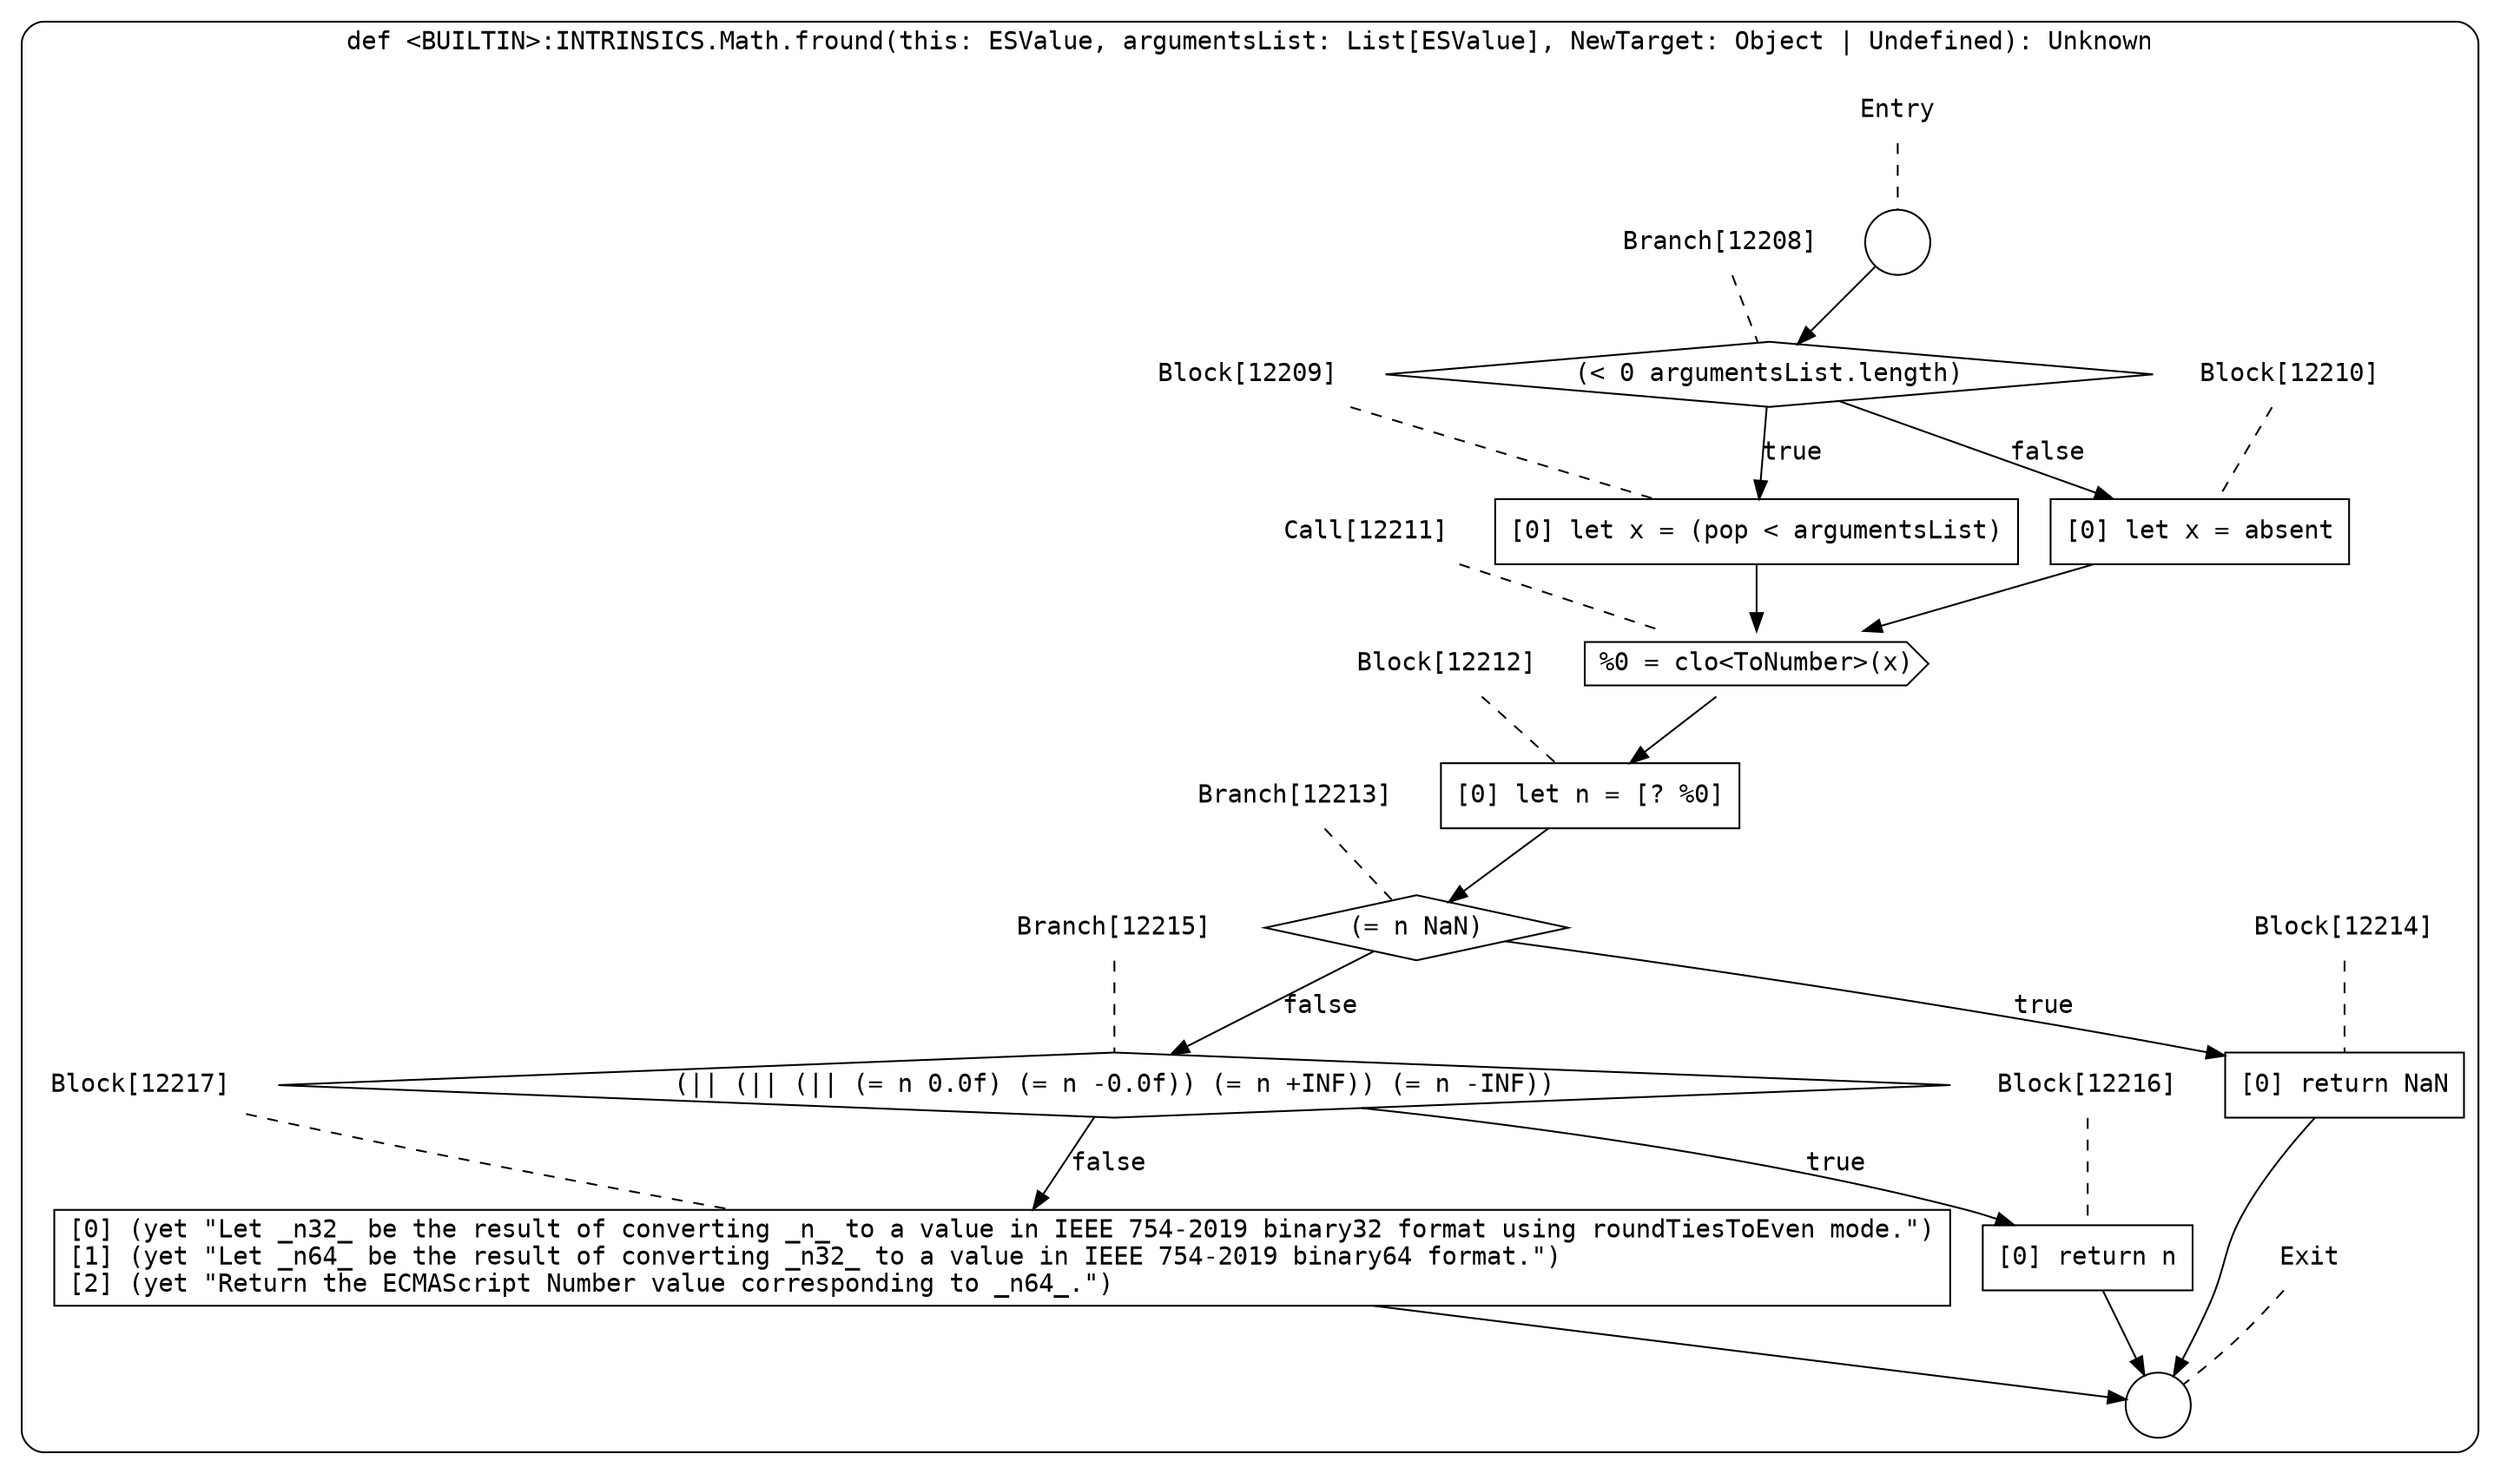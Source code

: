 digraph {
  graph [fontname = "Consolas"]
  node [fontname = "Consolas"]
  edge [fontname = "Consolas"]
  subgraph cluster2092 {
    label = "def <BUILTIN>:INTRINSICS.Math.fround(this: ESValue, argumentsList: List[ESValue], NewTarget: Object | Undefined): Unknown"
    style = rounded
    cluster2092_entry_name [shape=none, label=<<font color="black">Entry</font>>]
    cluster2092_entry_name -> cluster2092_entry [arrowhead=none, color="black", style=dashed]
    cluster2092_entry [shape=circle label=" " color="black" fillcolor="white" style=filled]
    cluster2092_entry -> node12208 [color="black"]
    cluster2092_exit_name [shape=none, label=<<font color="black">Exit</font>>]
    cluster2092_exit_name -> cluster2092_exit [arrowhead=none, color="black", style=dashed]
    cluster2092_exit [shape=circle label=" " color="black" fillcolor="white" style=filled]
    node12208_name [shape=none, label=<<font color="black">Branch[12208]</font>>]
    node12208_name -> node12208 [arrowhead=none, color="black", style=dashed]
    node12208 [shape=diamond, label=<<font color="black">(&lt; 0 argumentsList.length)</font>> color="black" fillcolor="white", style=filled]
    node12208 -> node12209 [label=<<font color="black">true</font>> color="black"]
    node12208 -> node12210 [label=<<font color="black">false</font>> color="black"]
    node12209_name [shape=none, label=<<font color="black">Block[12209]</font>>]
    node12209_name -> node12209 [arrowhead=none, color="black", style=dashed]
    node12209 [shape=box, label=<<font color="black">[0] let x = (pop &lt; argumentsList)<BR ALIGN="LEFT"/></font>> color="black" fillcolor="white", style=filled]
    node12209 -> node12211 [color="black"]
    node12210_name [shape=none, label=<<font color="black">Block[12210]</font>>]
    node12210_name -> node12210 [arrowhead=none, color="black", style=dashed]
    node12210 [shape=box, label=<<font color="black">[0] let x = absent<BR ALIGN="LEFT"/></font>> color="black" fillcolor="white", style=filled]
    node12210 -> node12211 [color="black"]
    node12211_name [shape=none, label=<<font color="black">Call[12211]</font>>]
    node12211_name -> node12211 [arrowhead=none, color="black", style=dashed]
    node12211 [shape=cds, label=<<font color="black">%0 = clo&lt;ToNumber&gt;(x)</font>> color="black" fillcolor="white", style=filled]
    node12211 -> node12212 [color="black"]
    node12212_name [shape=none, label=<<font color="black">Block[12212]</font>>]
    node12212_name -> node12212 [arrowhead=none, color="black", style=dashed]
    node12212 [shape=box, label=<<font color="black">[0] let n = [? %0]<BR ALIGN="LEFT"/></font>> color="black" fillcolor="white", style=filled]
    node12212 -> node12213 [color="black"]
    node12213_name [shape=none, label=<<font color="black">Branch[12213]</font>>]
    node12213_name -> node12213 [arrowhead=none, color="black", style=dashed]
    node12213 [shape=diamond, label=<<font color="black">(= n NaN)</font>> color="black" fillcolor="white", style=filled]
    node12213 -> node12214 [label=<<font color="black">true</font>> color="black"]
    node12213 -> node12215 [label=<<font color="black">false</font>> color="black"]
    node12214_name [shape=none, label=<<font color="black">Block[12214]</font>>]
    node12214_name -> node12214 [arrowhead=none, color="black", style=dashed]
    node12214 [shape=box, label=<<font color="black">[0] return NaN<BR ALIGN="LEFT"/></font>> color="black" fillcolor="white", style=filled]
    node12214 -> cluster2092_exit [color="black"]
    node12215_name [shape=none, label=<<font color="black">Branch[12215]</font>>]
    node12215_name -> node12215 [arrowhead=none, color="black", style=dashed]
    node12215 [shape=diamond, label=<<font color="black">(|| (|| (|| (= n 0.0f) (= n -0.0f)) (= n +INF)) (= n -INF))</font>> color="black" fillcolor="white", style=filled]
    node12215 -> node12216 [label=<<font color="black">true</font>> color="black"]
    node12215 -> node12217 [label=<<font color="black">false</font>> color="black"]
    node12216_name [shape=none, label=<<font color="black">Block[12216]</font>>]
    node12216_name -> node12216 [arrowhead=none, color="black", style=dashed]
    node12216 [shape=box, label=<<font color="black">[0] return n<BR ALIGN="LEFT"/></font>> color="black" fillcolor="white", style=filled]
    node12216 -> cluster2092_exit [color="black"]
    node12217_name [shape=none, label=<<font color="black">Block[12217]</font>>]
    node12217_name -> node12217 [arrowhead=none, color="black", style=dashed]
    node12217 [shape=box, label=<<font color="black">[0] (yet &quot;Let _n32_ be the result of converting _n_ to a value in IEEE 754-2019 binary32 format using roundTiesToEven mode.&quot;)<BR ALIGN="LEFT"/>[1] (yet &quot;Let _n64_ be the result of converting _n32_ to a value in IEEE 754-2019 binary64 format.&quot;)<BR ALIGN="LEFT"/>[2] (yet &quot;Return the ECMAScript Number value corresponding to _n64_.&quot;)<BR ALIGN="LEFT"/></font>> color="black" fillcolor="white", style=filled]
    node12217 -> cluster2092_exit [color="black"]
  }
}